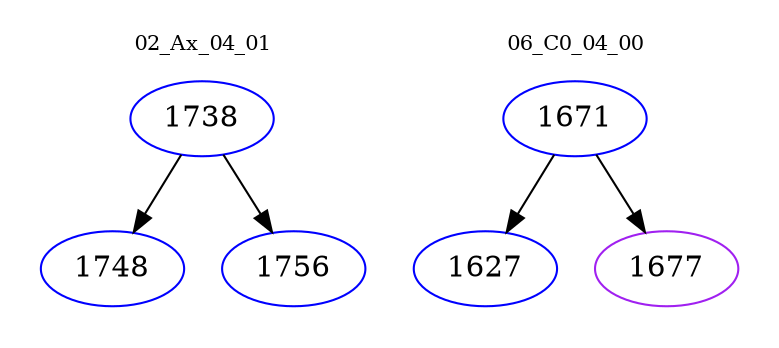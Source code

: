digraph{
subgraph cluster_0 {
color = white
label = "02_Ax_04_01";
fontsize=10;
T0_1738 [label="1738", color="blue"]
T0_1738 -> T0_1748 [color="black"]
T0_1748 [label="1748", color="blue"]
T0_1738 -> T0_1756 [color="black"]
T0_1756 [label="1756", color="blue"]
}
subgraph cluster_1 {
color = white
label = "06_C0_04_00";
fontsize=10;
T1_1671 [label="1671", color="blue"]
T1_1671 -> T1_1627 [color="black"]
T1_1627 [label="1627", color="blue"]
T1_1671 -> T1_1677 [color="black"]
T1_1677 [label="1677", color="purple"]
}
}
